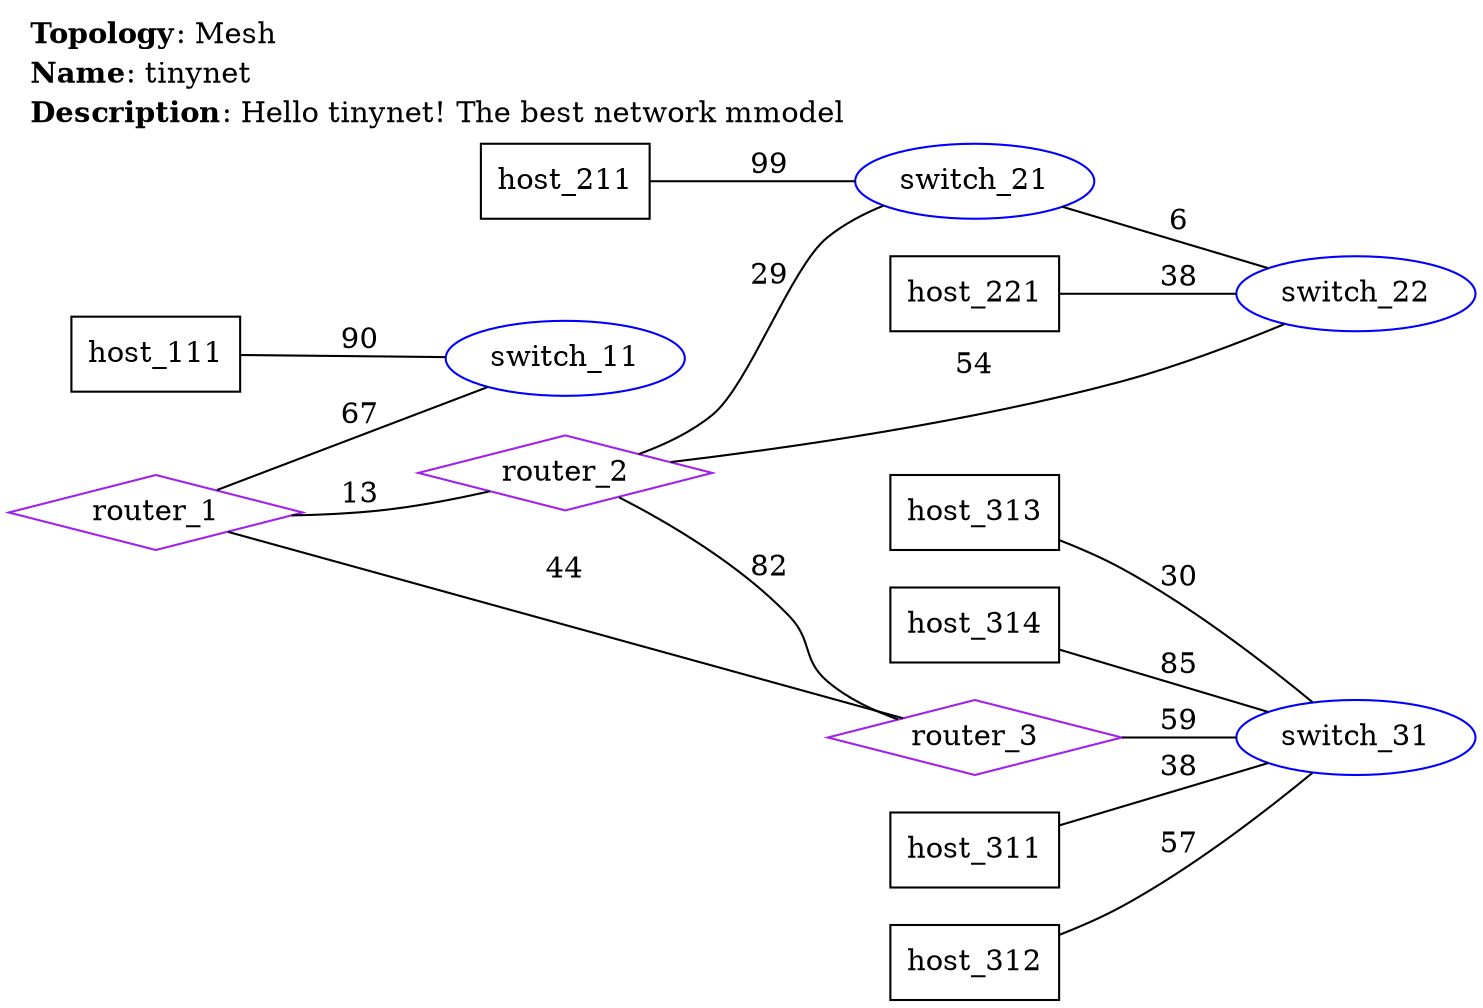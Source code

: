 graph tinynet {
    rankdir=LR;
    labelloc=top;
    labeljust=left;
    label=<
    <TABLE BORDER="0" CELLBORDER="0" CELLSPACING="0">
        <TR><TD ALIGN="LEFT"><B>Topology</B>: Mesh</TD></TR>
        <TR><TD ALIGN="LEFT"><B>Name</B>: tinynet</TD></TR>
        <TR><TD ALIGN="LEFT"><B>Description</B>: Hello tinynet! The best network mmodel</TD></TR>
    </TABLE>
    >;
    "router_1" [shape=diamond, color=purple, label="router_1"];
    "router_2" [shape=diamond, color=purple, label="router_2"];
    "router_3" [shape=diamond, color=purple, label="router_3"];
    "switch_11" [shape=ellipse, color=blue, label="switch_11"];
    "switch_21" [shape=ellipse, color=blue, label="switch_21"];
    "switch_22" [shape=ellipse, color=blue, label="switch_22"];
    "switch_31" [shape=ellipse, color=blue, label="switch_31"];
    "host_111" [shape=box, color=black, label="host_111"];
    "host_211" [shape=box, color=black, label="host_211"];
    "host_221" [shape=box, color=black, label="host_221"];
    "host_311" [shape=box, color=black, label="host_311"];
    "host_312" [shape=box, color=black, label="host_312"];
    "host_313" [shape=box, color=black, label="host_313"];
    "host_314" [shape=box, color=black, label="host_314"];
    "router_1" -- "router_2" [label="13"];
    "router_1" -- "router_3" [label="44"];
    "router_1" -- "switch_11" [label="67"];
    "router_2" -- "router_3" [label="82"];
    "router_2" -- "switch_21" [label="29"];
    "router_2" -- "switch_22" [label="54"];
    "router_3" -- "switch_31" [label="59"];
    "switch_21" -- "switch_22" [label="6"];
    "host_111" -- "switch_11" [label="90"];
    "host_211" -- "switch_21" [label="99"];
    "host_221" -- "switch_22" [label="38"];
    "host_311" -- "switch_31" [label="38"];
    "host_312" -- "switch_31" [label="57"];
    "host_313" -- "switch_31" [label="30"];
    "host_314" -- "switch_31" [label="85"];
}
